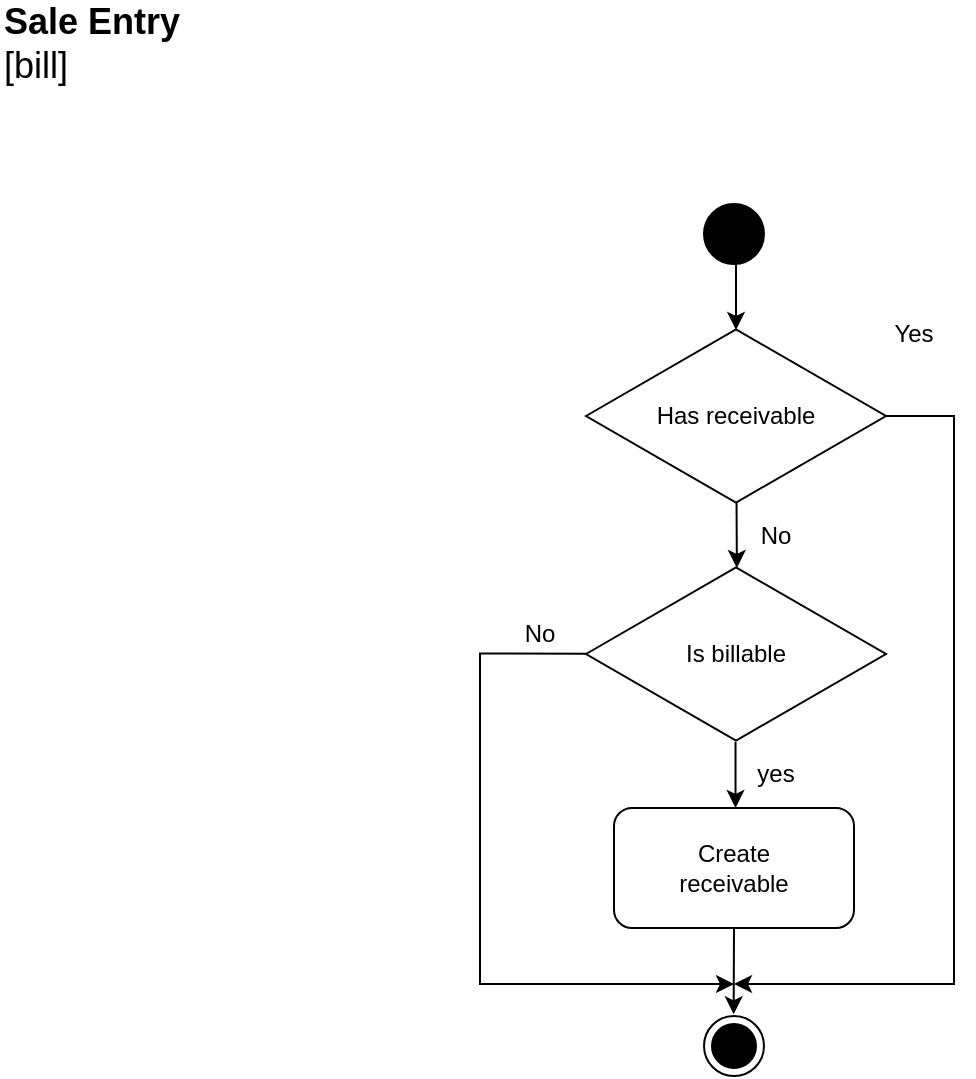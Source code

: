 <mxfile version="21.4.0" type="device">
  <diagram name="Page-1" id="q3y7qjOo4dIHrKbCqZXb">
    <mxGraphModel dx="1276" dy="606" grid="1" gridSize="10" guides="1" tooltips="1" connect="1" arrows="1" fold="1" page="1" pageScale="1" pageWidth="827" pageHeight="1169" math="0" shadow="0">
      <root>
        <mxCell id="0" />
        <mxCell id="1" parent="0" />
        <mxCell id="yW_GI9K4VanhsC9OQ_mK-2" value="" style="endArrow=classic;html=1;rounded=0;" parent="1" edge="1">
          <mxGeometry width="50" height="50" relative="1" as="geometry">
            <mxPoint x="408" y="170" as="sourcePoint" />
            <mxPoint x="408" y="203" as="targetPoint" />
          </mxGeometry>
        </mxCell>
        <mxCell id="yW_GI9K4VanhsC9OQ_mK-3" value="Has receivable" style="html=1;whiteSpace=wrap;aspect=fixed;shape=isoRectangle;" parent="1" vertex="1">
          <mxGeometry x="333" y="201" width="150" height="90" as="geometry" />
        </mxCell>
        <mxCell id="yW_GI9K4VanhsC9OQ_mK-4" value="Is billable" style="html=1;whiteSpace=wrap;aspect=fixed;shape=isoRectangle;" parent="1" vertex="1">
          <mxGeometry x="333" y="320" width="150" height="90" as="geometry" />
        </mxCell>
        <mxCell id="yW_GI9K4VanhsC9OQ_mK-6" value="&lt;font style=&quot;font-size: 18px;&quot;&gt;&lt;b&gt;Sale Entry&lt;/b&gt;&lt;br&gt;[bill]&amp;nbsp;&lt;/font&gt;" style="text;html=1;strokeColor=none;fillColor=none;align=left;verticalAlign=middle;whiteSpace=wrap;rounded=0;" parent="1" vertex="1">
          <mxGeometry x="40" y="40" width="110" height="40" as="geometry" />
        </mxCell>
        <mxCell id="yW_GI9K4VanhsC9OQ_mK-7" value="No" style="text;html=1;strokeColor=none;fillColor=none;align=center;verticalAlign=middle;whiteSpace=wrap;rounded=0;" parent="1" vertex="1">
          <mxGeometry x="398" y="291" width="60" height="30" as="geometry" />
        </mxCell>
        <mxCell id="yW_GI9K4VanhsC9OQ_mK-9" value="" style="endArrow=classic;html=1;rounded=0;entryX=0.503;entryY=0.033;entryDx=0;entryDy=0;entryPerimeter=0;" parent="1" edge="1">
          <mxGeometry width="50" height="50" relative="1" as="geometry">
            <mxPoint x="408.26" y="289" as="sourcePoint" />
            <mxPoint x="408.45" y="321.97" as="targetPoint" />
          </mxGeometry>
        </mxCell>
        <mxCell id="yW_GI9K4VanhsC9OQ_mK-10" value="" style="endArrow=classic;html=1;rounded=0;entryX=0.503;entryY=0.033;entryDx=0;entryDy=0;entryPerimeter=0;" parent="1" edge="1">
          <mxGeometry width="50" height="50" relative="1" as="geometry">
            <mxPoint x="407.76" y="409" as="sourcePoint" />
            <mxPoint x="407.76" y="442" as="targetPoint" />
          </mxGeometry>
        </mxCell>
        <mxCell id="yW_GI9K4VanhsC9OQ_mK-11" value="yes" style="text;html=1;strokeColor=none;fillColor=none;align=center;verticalAlign=middle;whiteSpace=wrap;rounded=0;" parent="1" vertex="1">
          <mxGeometry x="398" y="410" width="60" height="30" as="geometry" />
        </mxCell>
        <mxCell id="yW_GI9K4VanhsC9OQ_mK-15" value="" style="endArrow=classic;html=1;rounded=0;entryX=0.494;entryY=-0.029;entryDx=0;entryDy=0;entryPerimeter=0;exitX=0.5;exitY=1;exitDx=0;exitDy=0;" parent="1" source="nxRgrToFXUSSM3yPUigm-3" target="nxRgrToFXUSSM3yPUigm-2" edge="1">
          <mxGeometry width="50" height="50" relative="1" as="geometry">
            <mxPoint x="407.76" y="512" as="sourcePoint" />
            <mxPoint x="407.76" y="545" as="targetPoint" />
          </mxGeometry>
        </mxCell>
        <mxCell id="yW_GI9K4VanhsC9OQ_mK-16" value="" style="endArrow=classic;html=1;rounded=0;exitX=0.999;exitY=0.5;exitDx=0;exitDy=0;exitPerimeter=0;edgeStyle=orthogonalEdgeStyle;" parent="1" source="yW_GI9K4VanhsC9OQ_mK-3" edge="1">
          <mxGeometry width="50" height="50" relative="1" as="geometry">
            <mxPoint x="478.2" y="246.36" as="sourcePoint" />
            <mxPoint x="407" y="530" as="targetPoint" />
            <Array as="points">
              <mxPoint x="517" y="246" />
              <mxPoint x="517" y="530" />
            </Array>
          </mxGeometry>
        </mxCell>
        <mxCell id="yW_GI9K4VanhsC9OQ_mK-17" value="Yes" style="text;html=1;strokeColor=none;fillColor=none;align=center;verticalAlign=middle;whiteSpace=wrap;rounded=0;" parent="1" vertex="1">
          <mxGeometry x="467" y="190" width="60" height="30" as="geometry" />
        </mxCell>
        <mxCell id="yW_GI9K4VanhsC9OQ_mK-18" value="" style="endArrow=classic;html=1;rounded=0;exitX=0.004;exitY=0.498;exitDx=0;exitDy=0;exitPerimeter=0;edgeStyle=orthogonalEdgeStyle;" parent="1" source="yW_GI9K4VanhsC9OQ_mK-4" edge="1">
          <mxGeometry width="50" height="50" relative="1" as="geometry">
            <mxPoint x="331.05" y="365.09" as="sourcePoint" />
            <mxPoint x="407" y="530" as="targetPoint" />
            <Array as="points">
              <mxPoint x="280" y="365" />
              <mxPoint x="280" y="530" />
            </Array>
          </mxGeometry>
        </mxCell>
        <mxCell id="yW_GI9K4VanhsC9OQ_mK-19" value="No" style="text;html=1;strokeColor=none;fillColor=none;align=center;verticalAlign=middle;whiteSpace=wrap;rounded=0;" parent="1" vertex="1">
          <mxGeometry x="280" y="340" width="60" height="30" as="geometry" />
        </mxCell>
        <mxCell id="nxRgrToFXUSSM3yPUigm-1" value="" style="ellipse;fillColor=strokeColor;html=1;" parent="1" vertex="1">
          <mxGeometry x="392" y="140" width="30" height="30" as="geometry" />
        </mxCell>
        <mxCell id="nxRgrToFXUSSM3yPUigm-2" value="" style="ellipse;html=1;shape=endState;fillColor=strokeColor;" parent="1" vertex="1">
          <mxGeometry x="392" y="546" width="30" height="30" as="geometry" />
        </mxCell>
        <mxCell id="nxRgrToFXUSSM3yPUigm-3" value="Create &lt;br&gt;receivable" style="rounded=1;whiteSpace=wrap;html=1;" parent="1" vertex="1">
          <mxGeometry x="347" y="442" width="120" height="60" as="geometry" />
        </mxCell>
      </root>
    </mxGraphModel>
  </diagram>
</mxfile>
